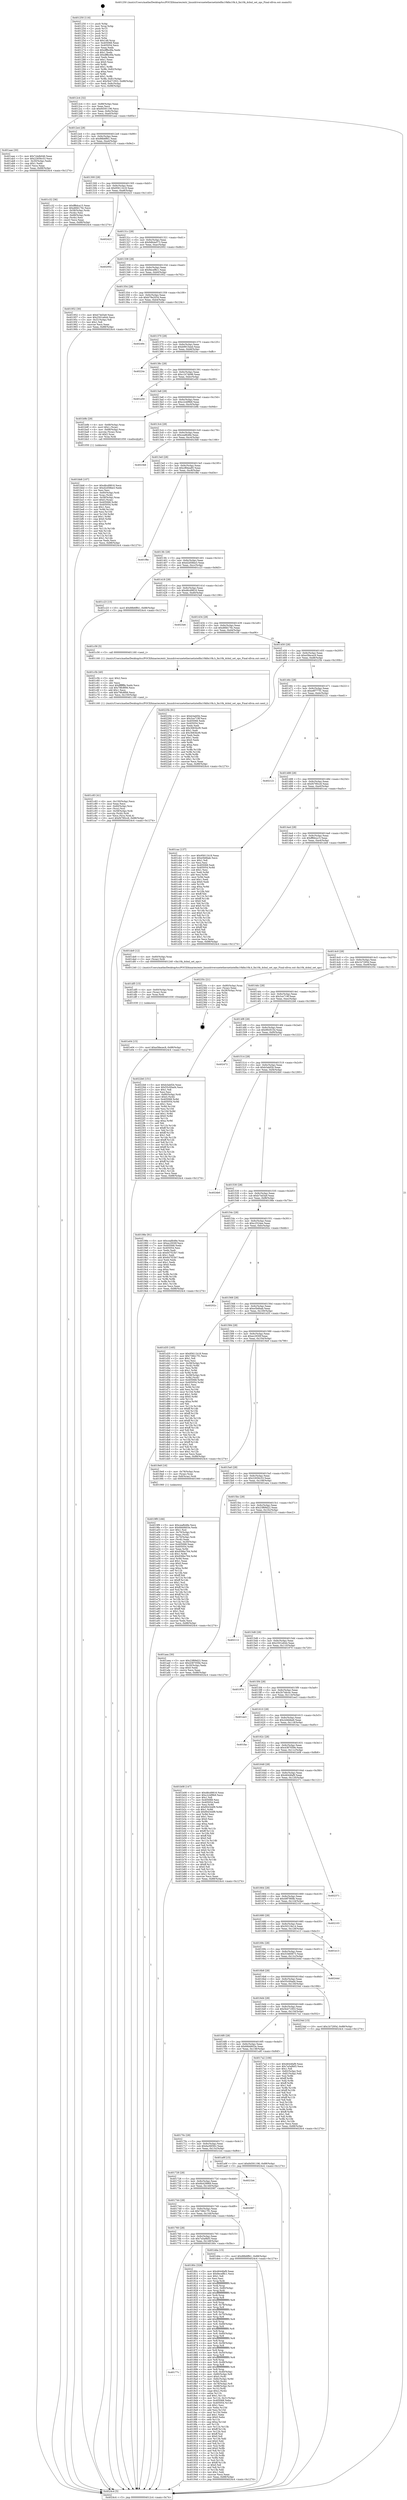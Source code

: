 digraph "0x401250" {
  label = "0x401250 (/mnt/c/Users/mathe/Desktop/tcc/POCII/binaries/extr_linuxdriversnetethernetintelfm10kfm10k.h_fm10k_dcbnl_set_ops_Final-ollvm.out::main(0))"
  labelloc = "t"
  node[shape=record]

  Entry [label="",width=0.3,height=0.3,shape=circle,fillcolor=black,style=filled]
  "0x4012c4" [label="{
     0x4012c4 [32]\l
     | [instrs]\l
     &nbsp;&nbsp;0x4012c4 \<+6\>: mov -0x88(%rbp),%eax\l
     &nbsp;&nbsp;0x4012ca \<+2\>: mov %eax,%ecx\l
     &nbsp;&nbsp;0x4012cc \<+6\>: sub $0x84591196,%ecx\l
     &nbsp;&nbsp;0x4012d2 \<+6\>: mov %eax,-0x9c(%rbp)\l
     &nbsp;&nbsp;0x4012d8 \<+6\>: mov %ecx,-0xa0(%rbp)\l
     &nbsp;&nbsp;0x4012de \<+6\>: je 0000000000401aae \<main+0x85e\>\l
  }"]
  "0x401aae" [label="{
     0x401aae [30]\l
     | [instrs]\l
     &nbsp;&nbsp;0x401aae \<+5\>: mov $0x7cbdb046,%eax\l
     &nbsp;&nbsp;0x401ab3 \<+5\>: mov $0x22656c53,%ecx\l
     &nbsp;&nbsp;0x401ab8 \<+3\>: mov -0x30(%rbp),%edx\l
     &nbsp;&nbsp;0x401abb \<+3\>: cmp $0x1,%edx\l
     &nbsp;&nbsp;0x401abe \<+3\>: cmovl %ecx,%eax\l
     &nbsp;&nbsp;0x401ac1 \<+6\>: mov %eax,-0x88(%rbp)\l
     &nbsp;&nbsp;0x401ac7 \<+5\>: jmp 00000000004024c4 \<main+0x1274\>\l
  }"]
  "0x4012e4" [label="{
     0x4012e4 [28]\l
     | [instrs]\l
     &nbsp;&nbsp;0x4012e4 \<+5\>: jmp 00000000004012e9 \<main+0x99\>\l
     &nbsp;&nbsp;0x4012e9 \<+6\>: mov -0x9c(%rbp),%eax\l
     &nbsp;&nbsp;0x4012ef \<+5\>: sub $0x88b6ff41,%eax\l
     &nbsp;&nbsp;0x4012f4 \<+6\>: mov %eax,-0xa4(%rbp)\l
     &nbsp;&nbsp;0x4012fa \<+6\>: je 0000000000401c32 \<main+0x9e2\>\l
  }"]
  Exit [label="",width=0.3,height=0.3,shape=circle,fillcolor=black,style=filled,peripheries=2]
  "0x401c32" [label="{
     0x401c32 [36]\l
     | [instrs]\l
     &nbsp;&nbsp;0x401c32 \<+5\>: mov $0xff8dca15,%eax\l
     &nbsp;&nbsp;0x401c37 \<+5\>: mov $0xd6fd176c,%ecx\l
     &nbsp;&nbsp;0x401c3c \<+4\>: mov -0x58(%rbp),%rdx\l
     &nbsp;&nbsp;0x401c40 \<+2\>: mov (%rdx),%esi\l
     &nbsp;&nbsp;0x401c42 \<+4\>: mov -0x68(%rbp),%rdx\l
     &nbsp;&nbsp;0x401c46 \<+2\>: cmp (%rdx),%esi\l
     &nbsp;&nbsp;0x401c48 \<+3\>: cmovl %ecx,%eax\l
     &nbsp;&nbsp;0x401c4b \<+6\>: mov %eax,-0x88(%rbp)\l
     &nbsp;&nbsp;0x401c51 \<+5\>: jmp 00000000004024c4 \<main+0x1274\>\l
  }"]
  "0x401300" [label="{
     0x401300 [28]\l
     | [instrs]\l
     &nbsp;&nbsp;0x401300 \<+5\>: jmp 0000000000401305 \<main+0xb5\>\l
     &nbsp;&nbsp;0x401305 \<+6\>: mov -0x9c(%rbp),%eax\l
     &nbsp;&nbsp;0x40130b \<+5\>: sub $0x95611b18,%eax\l
     &nbsp;&nbsp;0x401310 \<+6\>: mov %eax,-0xa8(%rbp)\l
     &nbsp;&nbsp;0x401316 \<+6\>: je 0000000000402423 \<main+0x11d3\>\l
  }"]
  "0x401e04" [label="{
     0x401e04 [15]\l
     | [instrs]\l
     &nbsp;&nbsp;0x401e04 \<+10\>: movl $0xe58ecec9,-0x88(%rbp)\l
     &nbsp;&nbsp;0x401e0e \<+5\>: jmp 00000000004024c4 \<main+0x1274\>\l
  }"]
  "0x402423" [label="{
     0x402423\l
  }", style=dashed]
  "0x40131c" [label="{
     0x40131c [28]\l
     | [instrs]\l
     &nbsp;&nbsp;0x40131c \<+5\>: jmp 0000000000401321 \<main+0xd1\>\l
     &nbsp;&nbsp;0x401321 \<+6\>: mov -0x9c(%rbp),%eax\l
     &nbsp;&nbsp;0x401327 \<+5\>: sub $0x9db4a573,%eax\l
     &nbsp;&nbsp;0x40132c \<+6\>: mov %eax,-0xac(%rbp)\l
     &nbsp;&nbsp;0x401332 \<+6\>: je 0000000000402002 \<main+0xdb2\>\l
  }"]
  "0x401df5" [label="{
     0x401df5 [15]\l
     | [instrs]\l
     &nbsp;&nbsp;0x401df5 \<+4\>: mov -0x60(%rbp),%rax\l
     &nbsp;&nbsp;0x401df9 \<+3\>: mov (%rax),%rax\l
     &nbsp;&nbsp;0x401dfc \<+3\>: mov %rax,%rdi\l
     &nbsp;&nbsp;0x401dff \<+5\>: call 0000000000401030 \<free@plt\>\l
     | [calls]\l
     &nbsp;&nbsp;0x401030 \{1\} (unknown)\l
  }"]
  "0x402002" [label="{
     0x402002\l
  }", style=dashed]
  "0x401338" [label="{
     0x401338 [28]\l
     | [instrs]\l
     &nbsp;&nbsp;0x401338 \<+5\>: jmp 000000000040133d \<main+0xed\>\l
     &nbsp;&nbsp;0x40133d \<+6\>: mov -0x9c(%rbp),%eax\l
     &nbsp;&nbsp;0x401343 \<+5\>: sub $0x9ecef8c1,%eax\l
     &nbsp;&nbsp;0x401348 \<+6\>: mov %eax,-0xb0(%rbp)\l
     &nbsp;&nbsp;0x40134e \<+6\>: je 0000000000401952 \<main+0x702\>\l
  }"]
  "0x401c83" [label="{
     0x401c83 [41]\l
     | [instrs]\l
     &nbsp;&nbsp;0x401c83 \<+6\>: mov -0x150(%rbp),%ecx\l
     &nbsp;&nbsp;0x401c89 \<+3\>: imul %eax,%ecx\l
     &nbsp;&nbsp;0x401c8c \<+4\>: mov -0x60(%rbp),%rsi\l
     &nbsp;&nbsp;0x401c90 \<+3\>: mov (%rsi),%rsi\l
     &nbsp;&nbsp;0x401c93 \<+4\>: mov -0x58(%rbp),%rdi\l
     &nbsp;&nbsp;0x401c97 \<+3\>: movslq (%rdi),%rdi\l
     &nbsp;&nbsp;0x401c9a \<+3\>: mov %ecx,(%rsi,%rdi,4)\l
     &nbsp;&nbsp;0x401c9d \<+10\>: movl $0xf4790cc6,-0x88(%rbp)\l
     &nbsp;&nbsp;0x401ca7 \<+5\>: jmp 00000000004024c4 \<main+0x1274\>\l
  }"]
  "0x401952" [label="{
     0x401952 [30]\l
     | [instrs]\l
     &nbsp;&nbsp;0x401952 \<+5\>: mov $0xb74d3a9,%eax\l
     &nbsp;&nbsp;0x401957 \<+5\>: mov $0x2501e644,%ecx\l
     &nbsp;&nbsp;0x40195c \<+3\>: mov -0x31(%rbp),%dl\l
     &nbsp;&nbsp;0x40195f \<+3\>: test $0x1,%dl\l
     &nbsp;&nbsp;0x401962 \<+3\>: cmovne %ecx,%eax\l
     &nbsp;&nbsp;0x401965 \<+6\>: mov %eax,-0x88(%rbp)\l
     &nbsp;&nbsp;0x40196b \<+5\>: jmp 00000000004024c4 \<main+0x1274\>\l
  }"]
  "0x401354" [label="{
     0x401354 [28]\l
     | [instrs]\l
     &nbsp;&nbsp;0x401354 \<+5\>: jmp 0000000000401359 \<main+0x109\>\l
     &nbsp;&nbsp;0x401359 \<+6\>: mov -0x9c(%rbp),%eax\l
     &nbsp;&nbsp;0x40135f \<+5\>: sub $0xb79e2034,%eax\l
     &nbsp;&nbsp;0x401364 \<+6\>: mov %eax,-0xb4(%rbp)\l
     &nbsp;&nbsp;0x40136a \<+6\>: je 000000000040249c \<main+0x124c\>\l
  }"]
  "0x401c5b" [label="{
     0x401c5b [40]\l
     | [instrs]\l
     &nbsp;&nbsp;0x401c5b \<+5\>: mov $0x2,%ecx\l
     &nbsp;&nbsp;0x401c60 \<+1\>: cltd\l
     &nbsp;&nbsp;0x401c61 \<+2\>: idiv %ecx\l
     &nbsp;&nbsp;0x401c63 \<+6\>: imul $0xfffffffe,%edx,%ecx\l
     &nbsp;&nbsp;0x401c69 \<+6\>: sub $0x79fc8f06,%ecx\l
     &nbsp;&nbsp;0x401c6f \<+3\>: add $0x1,%ecx\l
     &nbsp;&nbsp;0x401c72 \<+6\>: add $0x79fc8f06,%ecx\l
     &nbsp;&nbsp;0x401c78 \<+6\>: mov %ecx,-0x150(%rbp)\l
     &nbsp;&nbsp;0x401c7e \<+5\>: call 0000000000401160 \<next_i\>\l
     | [calls]\l
     &nbsp;&nbsp;0x401160 \{1\} (/mnt/c/Users/mathe/Desktop/tcc/POCII/binaries/extr_linuxdriversnetethernetintelfm10kfm10k.h_fm10k_dcbnl_set_ops_Final-ollvm.out::next_i)\l
  }"]
  "0x40249c" [label="{
     0x40249c\l
  }", style=dashed]
  "0x401370" [label="{
     0x401370 [28]\l
     | [instrs]\l
     &nbsp;&nbsp;0x401370 \<+5\>: jmp 0000000000401375 \<main+0x125\>\l
     &nbsp;&nbsp;0x401375 \<+6\>: mov -0x9c(%rbp),%eax\l
     &nbsp;&nbsp;0x40137b \<+5\>: sub $0xb9915eed,%eax\l
     &nbsp;&nbsp;0x401380 \<+6\>: mov %eax,-0xb8(%rbp)\l
     &nbsp;&nbsp;0x401386 \<+6\>: je 000000000040224c \<main+0xffc\>\l
  }"]
  "0x401bb8" [label="{
     0x401bb8 [107]\l
     | [instrs]\l
     &nbsp;&nbsp;0x401bb8 \<+5\>: mov $0xd6cd9816,%ecx\l
     &nbsp;&nbsp;0x401bbd \<+5\>: mov $0xd2d58be3,%edx\l
     &nbsp;&nbsp;0x401bc2 \<+2\>: xor %esi,%esi\l
     &nbsp;&nbsp;0x401bc4 \<+4\>: mov -0x60(%rbp),%rdi\l
     &nbsp;&nbsp;0x401bc8 \<+3\>: mov %rax,(%rdi)\l
     &nbsp;&nbsp;0x401bcb \<+4\>: mov -0x58(%rbp),%rax\l
     &nbsp;&nbsp;0x401bcf \<+6\>: movl $0x0,(%rax)\l
     &nbsp;&nbsp;0x401bd5 \<+8\>: mov 0x405068,%r8d\l
     &nbsp;&nbsp;0x401bdd \<+8\>: mov 0x405054,%r9d\l
     &nbsp;&nbsp;0x401be5 \<+3\>: sub $0x1,%esi\l
     &nbsp;&nbsp;0x401be8 \<+3\>: mov %r8d,%r10d\l
     &nbsp;&nbsp;0x401beb \<+3\>: add %esi,%r10d\l
     &nbsp;&nbsp;0x401bee \<+4\>: imul %r10d,%r8d\l
     &nbsp;&nbsp;0x401bf2 \<+4\>: and $0x1,%r8d\l
     &nbsp;&nbsp;0x401bf6 \<+4\>: cmp $0x0,%r8d\l
     &nbsp;&nbsp;0x401bfa \<+4\>: sete %r11b\l
     &nbsp;&nbsp;0x401bfe \<+4\>: cmp $0xa,%r9d\l
     &nbsp;&nbsp;0x401c02 \<+3\>: setl %bl\l
     &nbsp;&nbsp;0x401c05 \<+3\>: mov %r11b,%r14b\l
     &nbsp;&nbsp;0x401c08 \<+3\>: and %bl,%r14b\l
     &nbsp;&nbsp;0x401c0b \<+3\>: xor %bl,%r11b\l
     &nbsp;&nbsp;0x401c0e \<+3\>: or %r11b,%r14b\l
     &nbsp;&nbsp;0x401c11 \<+4\>: test $0x1,%r14b\l
     &nbsp;&nbsp;0x401c15 \<+3\>: cmovne %edx,%ecx\l
     &nbsp;&nbsp;0x401c18 \<+6\>: mov %ecx,-0x88(%rbp)\l
     &nbsp;&nbsp;0x401c1e \<+5\>: jmp 00000000004024c4 \<main+0x1274\>\l
  }"]
  "0x40224c" [label="{
     0x40224c\l
  }", style=dashed]
  "0x40138c" [label="{
     0x40138c [28]\l
     | [instrs]\l
     &nbsp;&nbsp;0x40138c \<+5\>: jmp 0000000000401391 \<main+0x141\>\l
     &nbsp;&nbsp;0x401391 \<+6\>: mov -0x9c(%rbp),%eax\l
     &nbsp;&nbsp;0x401397 \<+5\>: sub $0xc1b74b96,%eax\l
     &nbsp;&nbsp;0x40139c \<+6\>: mov %eax,-0xbc(%rbp)\l
     &nbsp;&nbsp;0x4013a2 \<+6\>: je 0000000000401e50 \<main+0xc00\>\l
  }"]
  "0x4019f9" [label="{
     0x4019f9 [166]\l
     | [instrs]\l
     &nbsp;&nbsp;0x4019f9 \<+5\>: mov $0xceafb48e,%ecx\l
     &nbsp;&nbsp;0x4019fe \<+5\>: mov $0x68dd603e,%edx\l
     &nbsp;&nbsp;0x401a03 \<+3\>: mov $0x1,%sil\l
     &nbsp;&nbsp;0x401a06 \<+4\>: mov -0x70(%rbp),%rdi\l
     &nbsp;&nbsp;0x401a0a \<+2\>: mov %eax,(%rdi)\l
     &nbsp;&nbsp;0x401a0c \<+4\>: mov -0x70(%rbp),%rdi\l
     &nbsp;&nbsp;0x401a10 \<+2\>: mov (%rdi),%eax\l
     &nbsp;&nbsp;0x401a12 \<+3\>: mov %eax,-0x30(%rbp)\l
     &nbsp;&nbsp;0x401a15 \<+7\>: mov 0x405068,%eax\l
     &nbsp;&nbsp;0x401a1c \<+8\>: mov 0x405054,%r8d\l
     &nbsp;&nbsp;0x401a24 \<+3\>: mov %eax,%r9d\l
     &nbsp;&nbsp;0x401a27 \<+7\>: add $0x936bc764,%r9d\l
     &nbsp;&nbsp;0x401a2e \<+4\>: sub $0x1,%r9d\l
     &nbsp;&nbsp;0x401a32 \<+7\>: sub $0x936bc764,%r9d\l
     &nbsp;&nbsp;0x401a39 \<+4\>: imul %r9d,%eax\l
     &nbsp;&nbsp;0x401a3d \<+3\>: and $0x1,%eax\l
     &nbsp;&nbsp;0x401a40 \<+3\>: cmp $0x0,%eax\l
     &nbsp;&nbsp;0x401a43 \<+4\>: sete %r10b\l
     &nbsp;&nbsp;0x401a47 \<+4\>: cmp $0xa,%r8d\l
     &nbsp;&nbsp;0x401a4b \<+4\>: setl %r11b\l
     &nbsp;&nbsp;0x401a4f \<+3\>: mov %r10b,%bl\l
     &nbsp;&nbsp;0x401a52 \<+3\>: xor $0xff,%bl\l
     &nbsp;&nbsp;0x401a55 \<+3\>: mov %r11b,%r14b\l
     &nbsp;&nbsp;0x401a58 \<+4\>: xor $0xff,%r14b\l
     &nbsp;&nbsp;0x401a5c \<+4\>: xor $0x1,%sil\l
     &nbsp;&nbsp;0x401a60 \<+3\>: mov %bl,%r15b\l
     &nbsp;&nbsp;0x401a63 \<+4\>: and $0xff,%r15b\l
     &nbsp;&nbsp;0x401a67 \<+3\>: and %sil,%r10b\l
     &nbsp;&nbsp;0x401a6a \<+3\>: mov %r14b,%r12b\l
     &nbsp;&nbsp;0x401a6d \<+4\>: and $0xff,%r12b\l
     &nbsp;&nbsp;0x401a71 \<+3\>: and %sil,%r11b\l
     &nbsp;&nbsp;0x401a74 \<+3\>: or %r10b,%r15b\l
     &nbsp;&nbsp;0x401a77 \<+3\>: or %r11b,%r12b\l
     &nbsp;&nbsp;0x401a7a \<+3\>: xor %r12b,%r15b\l
     &nbsp;&nbsp;0x401a7d \<+3\>: or %r14b,%bl\l
     &nbsp;&nbsp;0x401a80 \<+3\>: xor $0xff,%bl\l
     &nbsp;&nbsp;0x401a83 \<+4\>: or $0x1,%sil\l
     &nbsp;&nbsp;0x401a87 \<+3\>: and %sil,%bl\l
     &nbsp;&nbsp;0x401a8a \<+3\>: or %bl,%r15b\l
     &nbsp;&nbsp;0x401a8d \<+4\>: test $0x1,%r15b\l
     &nbsp;&nbsp;0x401a91 \<+3\>: cmovne %edx,%ecx\l
     &nbsp;&nbsp;0x401a94 \<+6\>: mov %ecx,-0x88(%rbp)\l
     &nbsp;&nbsp;0x401a9a \<+5\>: jmp 00000000004024c4 \<main+0x1274\>\l
  }"]
  "0x401e50" [label="{
     0x401e50\l
  }", style=dashed]
  "0x4013a8" [label="{
     0x4013a8 [28]\l
     | [instrs]\l
     &nbsp;&nbsp;0x4013a8 \<+5\>: jmp 00000000004013ad \<main+0x15d\>\l
     &nbsp;&nbsp;0x4013ad \<+6\>: mov -0x9c(%rbp),%eax\l
     &nbsp;&nbsp;0x4013b3 \<+5\>: sub $0xc2cbf9b9,%eax\l
     &nbsp;&nbsp;0x4013b8 \<+6\>: mov %eax,-0xc0(%rbp)\l
     &nbsp;&nbsp;0x4013be \<+6\>: je 0000000000401b9b \<main+0x94b\>\l
  }"]
  "0x40177c" [label="{
     0x40177c\l
  }", style=dashed]
  "0x401b9b" [label="{
     0x401b9b [29]\l
     | [instrs]\l
     &nbsp;&nbsp;0x401b9b \<+4\>: mov -0x68(%rbp),%rax\l
     &nbsp;&nbsp;0x401b9f \<+6\>: movl $0x1,(%rax)\l
     &nbsp;&nbsp;0x401ba5 \<+4\>: mov -0x68(%rbp),%rax\l
     &nbsp;&nbsp;0x401ba9 \<+3\>: movslq (%rax),%rax\l
     &nbsp;&nbsp;0x401bac \<+4\>: shl $0x2,%rax\l
     &nbsp;&nbsp;0x401bb0 \<+3\>: mov %rax,%rdi\l
     &nbsp;&nbsp;0x401bb3 \<+5\>: call 0000000000401050 \<malloc@plt\>\l
     | [calls]\l
     &nbsp;&nbsp;0x401050 \{1\} (unknown)\l
  }"]
  "0x4013c4" [label="{
     0x4013c4 [28]\l
     | [instrs]\l
     &nbsp;&nbsp;0x4013c4 \<+5\>: jmp 00000000004013c9 \<main+0x179\>\l
     &nbsp;&nbsp;0x4013c9 \<+6\>: mov -0x9c(%rbp),%eax\l
     &nbsp;&nbsp;0x4013cf \<+5\>: sub $0xceafb48e,%eax\l
     &nbsp;&nbsp;0x4013d4 \<+6\>: mov %eax,-0xc4(%rbp)\l
     &nbsp;&nbsp;0x4013da \<+6\>: je 00000000004023b6 \<main+0x1166\>\l
  }"]
  "0x40180c" [label="{
     0x40180c [326]\l
     | [instrs]\l
     &nbsp;&nbsp;0x40180c \<+5\>: mov $0x4644faf9,%eax\l
     &nbsp;&nbsp;0x401811 \<+5\>: mov $0x9ecef8c1,%ecx\l
     &nbsp;&nbsp;0x401816 \<+2\>: mov $0x1,%dl\l
     &nbsp;&nbsp;0x401818 \<+2\>: xor %esi,%esi\l
     &nbsp;&nbsp;0x40181a \<+3\>: mov %rsp,%rdi\l
     &nbsp;&nbsp;0x40181d \<+4\>: add $0xfffffffffffffff0,%rdi\l
     &nbsp;&nbsp;0x401821 \<+3\>: mov %rdi,%rsp\l
     &nbsp;&nbsp;0x401824 \<+4\>: mov %rdi,-0x80(%rbp)\l
     &nbsp;&nbsp;0x401828 \<+3\>: mov %rsp,%rdi\l
     &nbsp;&nbsp;0x40182b \<+4\>: add $0xfffffffffffffff0,%rdi\l
     &nbsp;&nbsp;0x40182f \<+3\>: mov %rdi,%rsp\l
     &nbsp;&nbsp;0x401832 \<+3\>: mov %rsp,%r8\l
     &nbsp;&nbsp;0x401835 \<+4\>: add $0xfffffffffffffff0,%r8\l
     &nbsp;&nbsp;0x401839 \<+3\>: mov %r8,%rsp\l
     &nbsp;&nbsp;0x40183c \<+4\>: mov %r8,-0x78(%rbp)\l
     &nbsp;&nbsp;0x401840 \<+3\>: mov %rsp,%r8\l
     &nbsp;&nbsp;0x401843 \<+4\>: add $0xfffffffffffffff0,%r8\l
     &nbsp;&nbsp;0x401847 \<+3\>: mov %r8,%rsp\l
     &nbsp;&nbsp;0x40184a \<+4\>: mov %r8,-0x70(%rbp)\l
     &nbsp;&nbsp;0x40184e \<+3\>: mov %rsp,%r8\l
     &nbsp;&nbsp;0x401851 \<+4\>: add $0xfffffffffffffff0,%r8\l
     &nbsp;&nbsp;0x401855 \<+3\>: mov %r8,%rsp\l
     &nbsp;&nbsp;0x401858 \<+4\>: mov %r8,-0x68(%rbp)\l
     &nbsp;&nbsp;0x40185c \<+3\>: mov %rsp,%r8\l
     &nbsp;&nbsp;0x40185f \<+4\>: add $0xfffffffffffffff0,%r8\l
     &nbsp;&nbsp;0x401863 \<+3\>: mov %r8,%rsp\l
     &nbsp;&nbsp;0x401866 \<+4\>: mov %r8,-0x60(%rbp)\l
     &nbsp;&nbsp;0x40186a \<+3\>: mov %rsp,%r8\l
     &nbsp;&nbsp;0x40186d \<+4\>: add $0xfffffffffffffff0,%r8\l
     &nbsp;&nbsp;0x401871 \<+3\>: mov %r8,%rsp\l
     &nbsp;&nbsp;0x401874 \<+4\>: mov %r8,-0x58(%rbp)\l
     &nbsp;&nbsp;0x401878 \<+3\>: mov %rsp,%r8\l
     &nbsp;&nbsp;0x40187b \<+4\>: add $0xfffffffffffffff0,%r8\l
     &nbsp;&nbsp;0x40187f \<+3\>: mov %r8,%rsp\l
     &nbsp;&nbsp;0x401882 \<+4\>: mov %r8,-0x50(%rbp)\l
     &nbsp;&nbsp;0x401886 \<+3\>: mov %rsp,%r8\l
     &nbsp;&nbsp;0x401889 \<+4\>: add $0xfffffffffffffff0,%r8\l
     &nbsp;&nbsp;0x40188d \<+3\>: mov %r8,%rsp\l
     &nbsp;&nbsp;0x401890 \<+4\>: mov %r8,-0x48(%rbp)\l
     &nbsp;&nbsp;0x401894 \<+3\>: mov %rsp,%r8\l
     &nbsp;&nbsp;0x401897 \<+4\>: add $0xfffffffffffffff0,%r8\l
     &nbsp;&nbsp;0x40189b \<+3\>: mov %r8,%rsp\l
     &nbsp;&nbsp;0x40189e \<+4\>: mov %r8,-0x40(%rbp)\l
     &nbsp;&nbsp;0x4018a2 \<+4\>: mov -0x80(%rbp),%r8\l
     &nbsp;&nbsp;0x4018a6 \<+7\>: movl $0x0,(%r8)\l
     &nbsp;&nbsp;0x4018ad \<+7\>: mov -0x8c(%rbp),%r9d\l
     &nbsp;&nbsp;0x4018b4 \<+3\>: mov %r9d,(%rdi)\l
     &nbsp;&nbsp;0x4018b7 \<+4\>: mov -0x78(%rbp),%r8\l
     &nbsp;&nbsp;0x4018bb \<+7\>: mov -0x98(%rbp),%r10\l
     &nbsp;&nbsp;0x4018c2 \<+3\>: mov %r10,(%r8)\l
     &nbsp;&nbsp;0x4018c5 \<+3\>: cmpl $0x2,(%rdi)\l
     &nbsp;&nbsp;0x4018c8 \<+4\>: setne %r11b\l
     &nbsp;&nbsp;0x4018cc \<+4\>: and $0x1,%r11b\l
     &nbsp;&nbsp;0x4018d0 \<+4\>: mov %r11b,-0x31(%rbp)\l
     &nbsp;&nbsp;0x4018d4 \<+7\>: mov 0x405068,%ebx\l
     &nbsp;&nbsp;0x4018db \<+8\>: mov 0x405054,%r14d\l
     &nbsp;&nbsp;0x4018e3 \<+3\>: sub $0x1,%esi\l
     &nbsp;&nbsp;0x4018e6 \<+3\>: mov %ebx,%r15d\l
     &nbsp;&nbsp;0x4018e9 \<+3\>: add %esi,%r15d\l
     &nbsp;&nbsp;0x4018ec \<+4\>: imul %r15d,%ebx\l
     &nbsp;&nbsp;0x4018f0 \<+3\>: and $0x1,%ebx\l
     &nbsp;&nbsp;0x4018f3 \<+3\>: cmp $0x0,%ebx\l
     &nbsp;&nbsp;0x4018f6 \<+4\>: sete %r11b\l
     &nbsp;&nbsp;0x4018fa \<+4\>: cmp $0xa,%r14d\l
     &nbsp;&nbsp;0x4018fe \<+4\>: setl %r12b\l
     &nbsp;&nbsp;0x401902 \<+3\>: mov %r11b,%r13b\l
     &nbsp;&nbsp;0x401905 \<+4\>: xor $0xff,%r13b\l
     &nbsp;&nbsp;0x401909 \<+3\>: mov %r12b,%sil\l
     &nbsp;&nbsp;0x40190c \<+4\>: xor $0xff,%sil\l
     &nbsp;&nbsp;0x401910 \<+3\>: xor $0x0,%dl\l
     &nbsp;&nbsp;0x401913 \<+3\>: mov %r13b,%dil\l
     &nbsp;&nbsp;0x401916 \<+4\>: and $0x0,%dil\l
     &nbsp;&nbsp;0x40191a \<+3\>: and %dl,%r11b\l
     &nbsp;&nbsp;0x40191d \<+3\>: mov %sil,%r8b\l
     &nbsp;&nbsp;0x401920 \<+4\>: and $0x0,%r8b\l
     &nbsp;&nbsp;0x401924 \<+3\>: and %dl,%r12b\l
     &nbsp;&nbsp;0x401927 \<+3\>: or %r11b,%dil\l
     &nbsp;&nbsp;0x40192a \<+3\>: or %r12b,%r8b\l
     &nbsp;&nbsp;0x40192d \<+3\>: xor %r8b,%dil\l
     &nbsp;&nbsp;0x401930 \<+3\>: or %sil,%r13b\l
     &nbsp;&nbsp;0x401933 \<+4\>: xor $0xff,%r13b\l
     &nbsp;&nbsp;0x401937 \<+3\>: or $0x0,%dl\l
     &nbsp;&nbsp;0x40193a \<+3\>: and %dl,%r13b\l
     &nbsp;&nbsp;0x40193d \<+3\>: or %r13b,%dil\l
     &nbsp;&nbsp;0x401940 \<+4\>: test $0x1,%dil\l
     &nbsp;&nbsp;0x401944 \<+3\>: cmovne %ecx,%eax\l
     &nbsp;&nbsp;0x401947 \<+6\>: mov %eax,-0x88(%rbp)\l
     &nbsp;&nbsp;0x40194d \<+5\>: jmp 00000000004024c4 \<main+0x1274\>\l
  }"]
  "0x4023b6" [label="{
     0x4023b6\l
  }", style=dashed]
  "0x4013e0" [label="{
     0x4013e0 [28]\l
     | [instrs]\l
     &nbsp;&nbsp;0x4013e0 \<+5\>: jmp 00000000004013e5 \<main+0x195\>\l
     &nbsp;&nbsp;0x4013e5 \<+6\>: mov -0x9c(%rbp),%eax\l
     &nbsp;&nbsp;0x4013eb \<+5\>: sub $0xcf84ea85,%eax\l
     &nbsp;&nbsp;0x4013f0 \<+6\>: mov %eax,-0xc8(%rbp)\l
     &nbsp;&nbsp;0x4013f6 \<+6\>: je 0000000000401f8e \<main+0xd3e\>\l
  }"]
  "0x401760" [label="{
     0x401760 [28]\l
     | [instrs]\l
     &nbsp;&nbsp;0x401760 \<+5\>: jmp 0000000000401765 \<main+0x515\>\l
     &nbsp;&nbsp;0x401765 \<+6\>: mov -0x9c(%rbp),%eax\l
     &nbsp;&nbsp;0x40176b \<+5\>: sub $0x7a5a9bf3,%eax\l
     &nbsp;&nbsp;0x401770 \<+6\>: mov %eax,-0x148(%rbp)\l
     &nbsp;&nbsp;0x401776 \<+6\>: je 000000000040180c \<main+0x5bc\>\l
  }"]
  "0x401f8e" [label="{
     0x401f8e\l
  }", style=dashed]
  "0x4013fc" [label="{
     0x4013fc [28]\l
     | [instrs]\l
     &nbsp;&nbsp;0x4013fc \<+5\>: jmp 0000000000401401 \<main+0x1b1\>\l
     &nbsp;&nbsp;0x401401 \<+6\>: mov -0x9c(%rbp),%eax\l
     &nbsp;&nbsp;0x401407 \<+5\>: sub $0xd2d58be3,%eax\l
     &nbsp;&nbsp;0x40140c \<+6\>: mov %eax,-0xcc(%rbp)\l
     &nbsp;&nbsp;0x401412 \<+6\>: je 0000000000401c23 \<main+0x9d3\>\l
  }"]
  "0x401dda" [label="{
     0x401dda [15]\l
     | [instrs]\l
     &nbsp;&nbsp;0x401dda \<+10\>: movl $0x88b6ff41,-0x88(%rbp)\l
     &nbsp;&nbsp;0x401de4 \<+5\>: jmp 00000000004024c4 \<main+0x1274\>\l
  }"]
  "0x401c23" [label="{
     0x401c23 [15]\l
     | [instrs]\l
     &nbsp;&nbsp;0x401c23 \<+10\>: movl $0x88b6ff41,-0x88(%rbp)\l
     &nbsp;&nbsp;0x401c2d \<+5\>: jmp 00000000004024c4 \<main+0x1274\>\l
  }"]
  "0x401418" [label="{
     0x401418 [28]\l
     | [instrs]\l
     &nbsp;&nbsp;0x401418 \<+5\>: jmp 000000000040141d \<main+0x1cd\>\l
     &nbsp;&nbsp;0x40141d \<+6\>: mov -0x9c(%rbp),%eax\l
     &nbsp;&nbsp;0x401423 \<+5\>: sub $0xd6cd9816,%eax\l
     &nbsp;&nbsp;0x401428 \<+6\>: mov %eax,-0xd0(%rbp)\l
     &nbsp;&nbsp;0x40142e \<+6\>: je 00000000004023e6 \<main+0x1196\>\l
  }"]
  "0x401744" [label="{
     0x401744 [28]\l
     | [instrs]\l
     &nbsp;&nbsp;0x401744 \<+5\>: jmp 0000000000401749 \<main+0x4f9\>\l
     &nbsp;&nbsp;0x401749 \<+6\>: mov -0x9c(%rbp),%eax\l
     &nbsp;&nbsp;0x40174f \<+5\>: sub $0x736b17f1,%eax\l
     &nbsp;&nbsp;0x401754 \<+6\>: mov %eax,-0x144(%rbp)\l
     &nbsp;&nbsp;0x40175a \<+6\>: je 0000000000401dda \<main+0xb8a\>\l
  }"]
  "0x4023e6" [label="{
     0x4023e6\l
  }", style=dashed]
  "0x401434" [label="{
     0x401434 [28]\l
     | [instrs]\l
     &nbsp;&nbsp;0x401434 \<+5\>: jmp 0000000000401439 \<main+0x1e9\>\l
     &nbsp;&nbsp;0x401439 \<+6\>: mov -0x9c(%rbp),%eax\l
     &nbsp;&nbsp;0x40143f \<+5\>: sub $0xd6fd176c,%eax\l
     &nbsp;&nbsp;0x401444 \<+6\>: mov %eax,-0xd4(%rbp)\l
     &nbsp;&nbsp;0x40144a \<+6\>: je 0000000000401c56 \<main+0xa06\>\l
  }"]
  "0x402087" [label="{
     0x402087\l
  }", style=dashed]
  "0x401c56" [label="{
     0x401c56 [5]\l
     | [instrs]\l
     &nbsp;&nbsp;0x401c56 \<+5\>: call 0000000000401160 \<next_i\>\l
     | [calls]\l
     &nbsp;&nbsp;0x401160 \{1\} (/mnt/c/Users/mathe/Desktop/tcc/POCII/binaries/extr_linuxdriversnetethernetintelfm10kfm10k.h_fm10k_dcbnl_set_ops_Final-ollvm.out::next_i)\l
  }"]
  "0x401450" [label="{
     0x401450 [28]\l
     | [instrs]\l
     &nbsp;&nbsp;0x401450 \<+5\>: jmp 0000000000401455 \<main+0x205\>\l
     &nbsp;&nbsp;0x401455 \<+6\>: mov -0x9c(%rbp),%eax\l
     &nbsp;&nbsp;0x40145b \<+5\>: sub $0xe58ecec9,%eax\l
     &nbsp;&nbsp;0x401460 \<+6\>: mov %eax,-0xd8(%rbp)\l
     &nbsp;&nbsp;0x401466 \<+6\>: je 000000000040225b \<main+0x100b\>\l
  }"]
  "0x401728" [label="{
     0x401728 [28]\l
     | [instrs]\l
     &nbsp;&nbsp;0x401728 \<+5\>: jmp 000000000040172d \<main+0x4dd\>\l
     &nbsp;&nbsp;0x40172d \<+6\>: mov -0x9c(%rbp),%eax\l
     &nbsp;&nbsp;0x401733 \<+5\>: sub $0x6b429969,%eax\l
     &nbsp;&nbsp;0x401738 \<+6\>: mov %eax,-0x140(%rbp)\l
     &nbsp;&nbsp;0x40173e \<+6\>: je 0000000000402087 \<main+0xe37\>\l
  }"]
  "0x40225b" [label="{
     0x40225b [91]\l
     | [instrs]\l
     &nbsp;&nbsp;0x40225b \<+5\>: mov $0xb3abf2b,%eax\l
     &nbsp;&nbsp;0x402260 \<+5\>: mov $0x3ce719f,%ecx\l
     &nbsp;&nbsp;0x402265 \<+7\>: mov 0x405068,%edx\l
     &nbsp;&nbsp;0x40226c \<+7\>: mov 0x405054,%esi\l
     &nbsp;&nbsp;0x402273 \<+2\>: mov %edx,%edi\l
     &nbsp;&nbsp;0x402275 \<+6\>: add $0x3683bcf0,%edi\l
     &nbsp;&nbsp;0x40227b \<+3\>: sub $0x1,%edi\l
     &nbsp;&nbsp;0x40227e \<+6\>: sub $0x3683bcf0,%edi\l
     &nbsp;&nbsp;0x402284 \<+3\>: imul %edi,%edx\l
     &nbsp;&nbsp;0x402287 \<+3\>: and $0x1,%edx\l
     &nbsp;&nbsp;0x40228a \<+3\>: cmp $0x0,%edx\l
     &nbsp;&nbsp;0x40228d \<+4\>: sete %r8b\l
     &nbsp;&nbsp;0x402291 \<+3\>: cmp $0xa,%esi\l
     &nbsp;&nbsp;0x402294 \<+4\>: setl %r9b\l
     &nbsp;&nbsp;0x402298 \<+3\>: mov %r8b,%r10b\l
     &nbsp;&nbsp;0x40229b \<+3\>: and %r9b,%r10b\l
     &nbsp;&nbsp;0x40229e \<+3\>: xor %r9b,%r8b\l
     &nbsp;&nbsp;0x4022a1 \<+3\>: or %r8b,%r10b\l
     &nbsp;&nbsp;0x4022a4 \<+4\>: test $0x1,%r10b\l
     &nbsp;&nbsp;0x4022a8 \<+3\>: cmovne %ecx,%eax\l
     &nbsp;&nbsp;0x4022ab \<+6\>: mov %eax,-0x88(%rbp)\l
     &nbsp;&nbsp;0x4022b1 \<+5\>: jmp 00000000004024c4 \<main+0x1274\>\l
  }"]
  "0x40146c" [label="{
     0x40146c [28]\l
     | [instrs]\l
     &nbsp;&nbsp;0x40146c \<+5\>: jmp 0000000000401471 \<main+0x221\>\l
     &nbsp;&nbsp;0x401471 \<+6\>: mov -0x9c(%rbp),%eax\l
     &nbsp;&nbsp;0x401477 \<+5\>: sub $0xe8f777f1,%eax\l
     &nbsp;&nbsp;0x40147c \<+6\>: mov %eax,-0xdc(%rbp)\l
     &nbsp;&nbsp;0x401482 \<+6\>: je 0000000000402121 \<main+0xed1\>\l
  }"]
  "0x4021b4" [label="{
     0x4021b4\l
  }", style=dashed]
  "0x402121" [label="{
     0x402121\l
  }", style=dashed]
  "0x401488" [label="{
     0x401488 [28]\l
     | [instrs]\l
     &nbsp;&nbsp;0x401488 \<+5\>: jmp 000000000040148d \<main+0x23d\>\l
     &nbsp;&nbsp;0x40148d \<+6\>: mov -0x9c(%rbp),%eax\l
     &nbsp;&nbsp;0x401493 \<+5\>: sub $0xf4790cc6,%eax\l
     &nbsp;&nbsp;0x401498 \<+6\>: mov %eax,-0xe0(%rbp)\l
     &nbsp;&nbsp;0x40149e \<+6\>: je 0000000000401cac \<main+0xa5c\>\l
  }"]
  "0x40170c" [label="{
     0x40170c [28]\l
     | [instrs]\l
     &nbsp;&nbsp;0x40170c \<+5\>: jmp 0000000000401711 \<main+0x4c1\>\l
     &nbsp;&nbsp;0x401711 \<+6\>: mov -0x9c(%rbp),%eax\l
     &nbsp;&nbsp;0x401717 \<+5\>: sub $0x6a36f362,%eax\l
     &nbsp;&nbsp;0x40171c \<+6\>: mov %eax,-0x13c(%rbp)\l
     &nbsp;&nbsp;0x401722 \<+6\>: je 00000000004021b4 \<main+0xf64\>\l
  }"]
  "0x401cac" [label="{
     0x401cac [137]\l
     | [instrs]\l
     &nbsp;&nbsp;0x401cac \<+5\>: mov $0x95611b18,%eax\l
     &nbsp;&nbsp;0x401cb1 \<+5\>: mov $0xe5b6bab,%ecx\l
     &nbsp;&nbsp;0x401cb6 \<+2\>: mov $0x1,%dl\l
     &nbsp;&nbsp;0x401cb8 \<+2\>: xor %esi,%esi\l
     &nbsp;&nbsp;0x401cba \<+7\>: mov 0x405068,%edi\l
     &nbsp;&nbsp;0x401cc1 \<+8\>: mov 0x405054,%r8d\l
     &nbsp;&nbsp;0x401cc9 \<+3\>: sub $0x1,%esi\l
     &nbsp;&nbsp;0x401ccc \<+3\>: mov %edi,%r9d\l
     &nbsp;&nbsp;0x401ccf \<+3\>: add %esi,%r9d\l
     &nbsp;&nbsp;0x401cd2 \<+4\>: imul %r9d,%edi\l
     &nbsp;&nbsp;0x401cd6 \<+3\>: and $0x1,%edi\l
     &nbsp;&nbsp;0x401cd9 \<+3\>: cmp $0x0,%edi\l
     &nbsp;&nbsp;0x401cdc \<+4\>: sete %r10b\l
     &nbsp;&nbsp;0x401ce0 \<+4\>: cmp $0xa,%r8d\l
     &nbsp;&nbsp;0x401ce4 \<+4\>: setl %r11b\l
     &nbsp;&nbsp;0x401ce8 \<+3\>: mov %r10b,%bl\l
     &nbsp;&nbsp;0x401ceb \<+3\>: xor $0xff,%bl\l
     &nbsp;&nbsp;0x401cee \<+3\>: mov %r11b,%r14b\l
     &nbsp;&nbsp;0x401cf1 \<+4\>: xor $0xff,%r14b\l
     &nbsp;&nbsp;0x401cf5 \<+3\>: xor $0x0,%dl\l
     &nbsp;&nbsp;0x401cf8 \<+3\>: mov %bl,%r15b\l
     &nbsp;&nbsp;0x401cfb \<+4\>: and $0x0,%r15b\l
     &nbsp;&nbsp;0x401cff \<+3\>: and %dl,%r10b\l
     &nbsp;&nbsp;0x401d02 \<+3\>: mov %r14b,%r12b\l
     &nbsp;&nbsp;0x401d05 \<+4\>: and $0x0,%r12b\l
     &nbsp;&nbsp;0x401d09 \<+3\>: and %dl,%r11b\l
     &nbsp;&nbsp;0x401d0c \<+3\>: or %r10b,%r15b\l
     &nbsp;&nbsp;0x401d0f \<+3\>: or %r11b,%r12b\l
     &nbsp;&nbsp;0x401d12 \<+3\>: xor %r12b,%r15b\l
     &nbsp;&nbsp;0x401d15 \<+3\>: or %r14b,%bl\l
     &nbsp;&nbsp;0x401d18 \<+3\>: xor $0xff,%bl\l
     &nbsp;&nbsp;0x401d1b \<+3\>: or $0x0,%dl\l
     &nbsp;&nbsp;0x401d1e \<+2\>: and %dl,%bl\l
     &nbsp;&nbsp;0x401d20 \<+3\>: or %bl,%r15b\l
     &nbsp;&nbsp;0x401d23 \<+4\>: test $0x1,%r15b\l
     &nbsp;&nbsp;0x401d27 \<+3\>: cmovne %ecx,%eax\l
     &nbsp;&nbsp;0x401d2a \<+6\>: mov %eax,-0x88(%rbp)\l
     &nbsp;&nbsp;0x401d30 \<+5\>: jmp 00000000004024c4 \<main+0x1274\>\l
  }"]
  "0x4014a4" [label="{
     0x4014a4 [28]\l
     | [instrs]\l
     &nbsp;&nbsp;0x4014a4 \<+5\>: jmp 00000000004014a9 \<main+0x259\>\l
     &nbsp;&nbsp;0x4014a9 \<+6\>: mov -0x9c(%rbp),%eax\l
     &nbsp;&nbsp;0x4014af \<+5\>: sub $0xff8dca15,%eax\l
     &nbsp;&nbsp;0x4014b4 \<+6\>: mov %eax,-0xe4(%rbp)\l
     &nbsp;&nbsp;0x4014ba \<+6\>: je 0000000000401de9 \<main+0xb99\>\l
  }"]
  "0x401a9f" [label="{
     0x401a9f [15]\l
     | [instrs]\l
     &nbsp;&nbsp;0x401a9f \<+10\>: movl $0x84591196,-0x88(%rbp)\l
     &nbsp;&nbsp;0x401aa9 \<+5\>: jmp 00000000004024c4 \<main+0x1274\>\l
  }"]
  "0x401de9" [label="{
     0x401de9 [12]\l
     | [instrs]\l
     &nbsp;&nbsp;0x401de9 \<+4\>: mov -0x60(%rbp),%rax\l
     &nbsp;&nbsp;0x401ded \<+3\>: mov (%rax),%rdi\l
     &nbsp;&nbsp;0x401df0 \<+5\>: call 0000000000401240 \<fm10k_dcbnl_set_ops\>\l
     | [calls]\l
     &nbsp;&nbsp;0x401240 \{1\} (/mnt/c/Users/mathe/Desktop/tcc/POCII/binaries/extr_linuxdriversnetethernetintelfm10kfm10k.h_fm10k_dcbnl_set_ops_Final-ollvm.out::fm10k_dcbnl_set_ops)\l
  }"]
  "0x4014c0" [label="{
     0x4014c0 [28]\l
     | [instrs]\l
     &nbsp;&nbsp;0x4014c0 \<+5\>: jmp 00000000004014c5 \<main+0x275\>\l
     &nbsp;&nbsp;0x4014c5 \<+6\>: mov -0x9c(%rbp),%eax\l
     &nbsp;&nbsp;0x4014cb \<+5\>: sub $0x1b7295d,%eax\l
     &nbsp;&nbsp;0x4014d0 \<+6\>: mov %eax,-0xe8(%rbp)\l
     &nbsp;&nbsp;0x4014d6 \<+6\>: je 000000000040235c \<main+0x110c\>\l
  }"]
  "0x401250" [label="{
     0x401250 [116]\l
     | [instrs]\l
     &nbsp;&nbsp;0x401250 \<+1\>: push %rbp\l
     &nbsp;&nbsp;0x401251 \<+3\>: mov %rsp,%rbp\l
     &nbsp;&nbsp;0x401254 \<+2\>: push %r15\l
     &nbsp;&nbsp;0x401256 \<+2\>: push %r14\l
     &nbsp;&nbsp;0x401258 \<+2\>: push %r13\l
     &nbsp;&nbsp;0x40125a \<+2\>: push %r12\l
     &nbsp;&nbsp;0x40125c \<+1\>: push %rbx\l
     &nbsp;&nbsp;0x40125d \<+7\>: sub $0x148,%rsp\l
     &nbsp;&nbsp;0x401264 \<+7\>: mov 0x405068,%eax\l
     &nbsp;&nbsp;0x40126b \<+7\>: mov 0x405054,%ecx\l
     &nbsp;&nbsp;0x401272 \<+2\>: mov %eax,%edx\l
     &nbsp;&nbsp;0x401274 \<+6\>: sub $0xdffbc6fa,%edx\l
     &nbsp;&nbsp;0x40127a \<+3\>: sub $0x1,%edx\l
     &nbsp;&nbsp;0x40127d \<+6\>: add $0xdffbc6fa,%edx\l
     &nbsp;&nbsp;0x401283 \<+3\>: imul %edx,%eax\l
     &nbsp;&nbsp;0x401286 \<+3\>: and $0x1,%eax\l
     &nbsp;&nbsp;0x401289 \<+3\>: cmp $0x0,%eax\l
     &nbsp;&nbsp;0x40128c \<+4\>: sete %r8b\l
     &nbsp;&nbsp;0x401290 \<+4\>: and $0x1,%r8b\l
     &nbsp;&nbsp;0x401294 \<+7\>: mov %r8b,-0x82(%rbp)\l
     &nbsp;&nbsp;0x40129b \<+3\>: cmp $0xa,%ecx\l
     &nbsp;&nbsp;0x40129e \<+4\>: setl %r8b\l
     &nbsp;&nbsp;0x4012a2 \<+4\>: and $0x1,%r8b\l
     &nbsp;&nbsp;0x4012a6 \<+7\>: mov %r8b,-0x81(%rbp)\l
     &nbsp;&nbsp;0x4012ad \<+10\>: movl $0x5b471953,-0x88(%rbp)\l
     &nbsp;&nbsp;0x4012b7 \<+6\>: mov %edi,-0x8c(%rbp)\l
     &nbsp;&nbsp;0x4012bd \<+7\>: mov %rsi,-0x98(%rbp)\l
  }"]
  "0x40235c" [label="{
     0x40235c [21]\l
     | [instrs]\l
     &nbsp;&nbsp;0x40235c \<+4\>: mov -0x80(%rbp),%rax\l
     &nbsp;&nbsp;0x402360 \<+2\>: mov (%rax),%eax\l
     &nbsp;&nbsp;0x402362 \<+4\>: lea -0x28(%rbp),%rsp\l
     &nbsp;&nbsp;0x402366 \<+1\>: pop %rbx\l
     &nbsp;&nbsp;0x402367 \<+2\>: pop %r12\l
     &nbsp;&nbsp;0x402369 \<+2\>: pop %r13\l
     &nbsp;&nbsp;0x40236b \<+2\>: pop %r14\l
     &nbsp;&nbsp;0x40236d \<+2\>: pop %r15\l
     &nbsp;&nbsp;0x40236f \<+1\>: pop %rbp\l
     &nbsp;&nbsp;0x402370 \<+1\>: ret\l
  }"]
  "0x4014dc" [label="{
     0x4014dc [28]\l
     | [instrs]\l
     &nbsp;&nbsp;0x4014dc \<+5\>: jmp 00000000004014e1 \<main+0x291\>\l
     &nbsp;&nbsp;0x4014e1 \<+6\>: mov -0x9c(%rbp),%eax\l
     &nbsp;&nbsp;0x4014e7 \<+5\>: sub $0x3ce719f,%eax\l
     &nbsp;&nbsp;0x4014ec \<+6\>: mov %eax,-0xec(%rbp)\l
     &nbsp;&nbsp;0x4014f2 \<+6\>: je 00000000004022b6 \<main+0x1066\>\l
  }"]
  "0x4024c4" [label="{
     0x4024c4 [5]\l
     | [instrs]\l
     &nbsp;&nbsp;0x4024c4 \<+5\>: jmp 00000000004012c4 \<main+0x74\>\l
  }"]
  "0x4022b6" [label="{
     0x4022b6 [151]\l
     | [instrs]\l
     &nbsp;&nbsp;0x4022b6 \<+5\>: mov $0xb3abf2b,%eax\l
     &nbsp;&nbsp;0x4022bb \<+5\>: mov $0x55c00ad4,%ecx\l
     &nbsp;&nbsp;0x4022c0 \<+2\>: mov $0x1,%dl\l
     &nbsp;&nbsp;0x4022c2 \<+2\>: xor %esi,%esi\l
     &nbsp;&nbsp;0x4022c4 \<+4\>: mov -0x80(%rbp),%rdi\l
     &nbsp;&nbsp;0x4022c8 \<+6\>: movl $0x0,(%rdi)\l
     &nbsp;&nbsp;0x4022ce \<+8\>: mov 0x405068,%r8d\l
     &nbsp;&nbsp;0x4022d6 \<+8\>: mov 0x405054,%r9d\l
     &nbsp;&nbsp;0x4022de \<+3\>: sub $0x1,%esi\l
     &nbsp;&nbsp;0x4022e1 \<+3\>: mov %r8d,%r10d\l
     &nbsp;&nbsp;0x4022e4 \<+3\>: add %esi,%r10d\l
     &nbsp;&nbsp;0x4022e7 \<+4\>: imul %r10d,%r8d\l
     &nbsp;&nbsp;0x4022eb \<+4\>: and $0x1,%r8d\l
     &nbsp;&nbsp;0x4022ef \<+4\>: cmp $0x0,%r8d\l
     &nbsp;&nbsp;0x4022f3 \<+4\>: sete %r11b\l
     &nbsp;&nbsp;0x4022f7 \<+4\>: cmp $0xa,%r9d\l
     &nbsp;&nbsp;0x4022fb \<+3\>: setl %bl\l
     &nbsp;&nbsp;0x4022fe \<+3\>: mov %r11b,%r14b\l
     &nbsp;&nbsp;0x402301 \<+4\>: xor $0xff,%r14b\l
     &nbsp;&nbsp;0x402305 \<+3\>: mov %bl,%r15b\l
     &nbsp;&nbsp;0x402308 \<+4\>: xor $0xff,%r15b\l
     &nbsp;&nbsp;0x40230c \<+3\>: xor $0x1,%dl\l
     &nbsp;&nbsp;0x40230f \<+3\>: mov %r14b,%r12b\l
     &nbsp;&nbsp;0x402312 \<+4\>: and $0xff,%r12b\l
     &nbsp;&nbsp;0x402316 \<+3\>: and %dl,%r11b\l
     &nbsp;&nbsp;0x402319 \<+3\>: mov %r15b,%r13b\l
     &nbsp;&nbsp;0x40231c \<+4\>: and $0xff,%r13b\l
     &nbsp;&nbsp;0x402320 \<+2\>: and %dl,%bl\l
     &nbsp;&nbsp;0x402322 \<+3\>: or %r11b,%r12b\l
     &nbsp;&nbsp;0x402325 \<+3\>: or %bl,%r13b\l
     &nbsp;&nbsp;0x402328 \<+3\>: xor %r13b,%r12b\l
     &nbsp;&nbsp;0x40232b \<+3\>: or %r15b,%r14b\l
     &nbsp;&nbsp;0x40232e \<+4\>: xor $0xff,%r14b\l
     &nbsp;&nbsp;0x402332 \<+3\>: or $0x1,%dl\l
     &nbsp;&nbsp;0x402335 \<+3\>: and %dl,%r14b\l
     &nbsp;&nbsp;0x402338 \<+3\>: or %r14b,%r12b\l
     &nbsp;&nbsp;0x40233b \<+4\>: test $0x1,%r12b\l
     &nbsp;&nbsp;0x40233f \<+3\>: cmovne %ecx,%eax\l
     &nbsp;&nbsp;0x402342 \<+6\>: mov %eax,-0x88(%rbp)\l
     &nbsp;&nbsp;0x402348 \<+5\>: jmp 00000000004024c4 \<main+0x1274\>\l
  }"]
  "0x4014f8" [label="{
     0x4014f8 [28]\l
     | [instrs]\l
     &nbsp;&nbsp;0x4014f8 \<+5\>: jmp 00000000004014fd \<main+0x2ad\>\l
     &nbsp;&nbsp;0x4014fd \<+6\>: mov -0x9c(%rbp),%eax\l
     &nbsp;&nbsp;0x401503 \<+5\>: sub $0x9929154,%eax\l
     &nbsp;&nbsp;0x401508 \<+6\>: mov %eax,-0xf0(%rbp)\l
     &nbsp;&nbsp;0x40150e \<+6\>: je 0000000000402472 \<main+0x1222\>\l
  }"]
  "0x4016f0" [label="{
     0x4016f0 [28]\l
     | [instrs]\l
     &nbsp;&nbsp;0x4016f0 \<+5\>: jmp 00000000004016f5 \<main+0x4a5\>\l
     &nbsp;&nbsp;0x4016f5 \<+6\>: mov -0x9c(%rbp),%eax\l
     &nbsp;&nbsp;0x4016fb \<+5\>: sub $0x68dd603e,%eax\l
     &nbsp;&nbsp;0x401700 \<+6\>: mov %eax,-0x138(%rbp)\l
     &nbsp;&nbsp;0x401706 \<+6\>: je 0000000000401a9f \<main+0x84f\>\l
  }"]
  "0x402472" [label="{
     0x402472\l
  }", style=dashed]
  "0x401514" [label="{
     0x401514 [28]\l
     | [instrs]\l
     &nbsp;&nbsp;0x401514 \<+5\>: jmp 0000000000401519 \<main+0x2c9\>\l
     &nbsp;&nbsp;0x401519 \<+6\>: mov -0x9c(%rbp),%eax\l
     &nbsp;&nbsp;0x40151f \<+5\>: sub $0xb3abf2b,%eax\l
     &nbsp;&nbsp;0x401524 \<+6\>: mov %eax,-0xf4(%rbp)\l
     &nbsp;&nbsp;0x40152a \<+6\>: je 00000000004024b0 \<main+0x1260\>\l
  }"]
  "0x4017a2" [label="{
     0x4017a2 [106]\l
     | [instrs]\l
     &nbsp;&nbsp;0x4017a2 \<+5\>: mov $0x4644faf9,%eax\l
     &nbsp;&nbsp;0x4017a7 \<+5\>: mov $0x7a5a9bf3,%ecx\l
     &nbsp;&nbsp;0x4017ac \<+2\>: mov $0x1,%dl\l
     &nbsp;&nbsp;0x4017ae \<+7\>: mov -0x82(%rbp),%sil\l
     &nbsp;&nbsp;0x4017b5 \<+7\>: mov -0x81(%rbp),%dil\l
     &nbsp;&nbsp;0x4017bc \<+3\>: mov %sil,%r8b\l
     &nbsp;&nbsp;0x4017bf \<+4\>: xor $0xff,%r8b\l
     &nbsp;&nbsp;0x4017c3 \<+3\>: mov %dil,%r9b\l
     &nbsp;&nbsp;0x4017c6 \<+4\>: xor $0xff,%r9b\l
     &nbsp;&nbsp;0x4017ca \<+3\>: xor $0x1,%dl\l
     &nbsp;&nbsp;0x4017cd \<+3\>: mov %r8b,%r10b\l
     &nbsp;&nbsp;0x4017d0 \<+4\>: and $0xff,%r10b\l
     &nbsp;&nbsp;0x4017d4 \<+3\>: and %dl,%sil\l
     &nbsp;&nbsp;0x4017d7 \<+3\>: mov %r9b,%r11b\l
     &nbsp;&nbsp;0x4017da \<+4\>: and $0xff,%r11b\l
     &nbsp;&nbsp;0x4017de \<+3\>: and %dl,%dil\l
     &nbsp;&nbsp;0x4017e1 \<+3\>: or %sil,%r10b\l
     &nbsp;&nbsp;0x4017e4 \<+3\>: or %dil,%r11b\l
     &nbsp;&nbsp;0x4017e7 \<+3\>: xor %r11b,%r10b\l
     &nbsp;&nbsp;0x4017ea \<+3\>: or %r9b,%r8b\l
     &nbsp;&nbsp;0x4017ed \<+4\>: xor $0xff,%r8b\l
     &nbsp;&nbsp;0x4017f1 \<+3\>: or $0x1,%dl\l
     &nbsp;&nbsp;0x4017f4 \<+3\>: and %dl,%r8b\l
     &nbsp;&nbsp;0x4017f7 \<+3\>: or %r8b,%r10b\l
     &nbsp;&nbsp;0x4017fa \<+4\>: test $0x1,%r10b\l
     &nbsp;&nbsp;0x4017fe \<+3\>: cmovne %ecx,%eax\l
     &nbsp;&nbsp;0x401801 \<+6\>: mov %eax,-0x88(%rbp)\l
     &nbsp;&nbsp;0x401807 \<+5\>: jmp 00000000004024c4 \<main+0x1274\>\l
  }"]
  "0x4024b0" [label="{
     0x4024b0\l
  }", style=dashed]
  "0x401530" [label="{
     0x401530 [28]\l
     | [instrs]\l
     &nbsp;&nbsp;0x401530 \<+5\>: jmp 0000000000401535 \<main+0x2e5\>\l
     &nbsp;&nbsp;0x401535 \<+6\>: mov -0x9c(%rbp),%eax\l
     &nbsp;&nbsp;0x40153b \<+5\>: sub $0xb74d3a9,%eax\l
     &nbsp;&nbsp;0x401540 \<+6\>: mov %eax,-0xf8(%rbp)\l
     &nbsp;&nbsp;0x401546 \<+6\>: je 000000000040198e \<main+0x73e\>\l
  }"]
  "0x4016d4" [label="{
     0x4016d4 [28]\l
     | [instrs]\l
     &nbsp;&nbsp;0x4016d4 \<+5\>: jmp 00000000004016d9 \<main+0x489\>\l
     &nbsp;&nbsp;0x4016d9 \<+6\>: mov -0x9c(%rbp),%eax\l
     &nbsp;&nbsp;0x4016df \<+5\>: sub $0x5b471953,%eax\l
     &nbsp;&nbsp;0x4016e4 \<+6\>: mov %eax,-0x134(%rbp)\l
     &nbsp;&nbsp;0x4016ea \<+6\>: je 00000000004017a2 \<main+0x552\>\l
  }"]
  "0x40198e" [label="{
     0x40198e [91]\l
     | [instrs]\l
     &nbsp;&nbsp;0x40198e \<+5\>: mov $0xceafb48e,%eax\l
     &nbsp;&nbsp;0x401993 \<+5\>: mov $0xec2930f,%ecx\l
     &nbsp;&nbsp;0x401998 \<+7\>: mov 0x405068,%edx\l
     &nbsp;&nbsp;0x40199f \<+7\>: mov 0x405054,%esi\l
     &nbsp;&nbsp;0x4019a6 \<+2\>: mov %edx,%edi\l
     &nbsp;&nbsp;0x4019a8 \<+6\>: sub $0x647f23b7,%edi\l
     &nbsp;&nbsp;0x4019ae \<+3\>: sub $0x1,%edi\l
     &nbsp;&nbsp;0x4019b1 \<+6\>: add $0x647f23b7,%edi\l
     &nbsp;&nbsp;0x4019b7 \<+3\>: imul %edi,%edx\l
     &nbsp;&nbsp;0x4019ba \<+3\>: and $0x1,%edx\l
     &nbsp;&nbsp;0x4019bd \<+3\>: cmp $0x0,%edx\l
     &nbsp;&nbsp;0x4019c0 \<+4\>: sete %r8b\l
     &nbsp;&nbsp;0x4019c4 \<+3\>: cmp $0xa,%esi\l
     &nbsp;&nbsp;0x4019c7 \<+4\>: setl %r9b\l
     &nbsp;&nbsp;0x4019cb \<+3\>: mov %r8b,%r10b\l
     &nbsp;&nbsp;0x4019ce \<+3\>: and %r9b,%r10b\l
     &nbsp;&nbsp;0x4019d1 \<+3\>: xor %r9b,%r8b\l
     &nbsp;&nbsp;0x4019d4 \<+3\>: or %r8b,%r10b\l
     &nbsp;&nbsp;0x4019d7 \<+4\>: test $0x1,%r10b\l
     &nbsp;&nbsp;0x4019db \<+3\>: cmovne %ecx,%eax\l
     &nbsp;&nbsp;0x4019de \<+6\>: mov %eax,-0x88(%rbp)\l
     &nbsp;&nbsp;0x4019e4 \<+5\>: jmp 00000000004024c4 \<main+0x1274\>\l
  }"]
  "0x40154c" [label="{
     0x40154c [28]\l
     | [instrs]\l
     &nbsp;&nbsp;0x40154c \<+5\>: jmp 0000000000401551 \<main+0x301\>\l
     &nbsp;&nbsp;0x401551 \<+6\>: mov -0x9c(%rbp),%eax\l
     &nbsp;&nbsp;0x401557 \<+5\>: sub $0xc2524ee,%eax\l
     &nbsp;&nbsp;0x40155c \<+6\>: mov %eax,-0xfc(%rbp)\l
     &nbsp;&nbsp;0x401562 \<+6\>: je 000000000040202c \<main+0xddc\>\l
  }"]
  "0x40234d" [label="{
     0x40234d [15]\l
     | [instrs]\l
     &nbsp;&nbsp;0x40234d \<+10\>: movl $0x1b7295d,-0x88(%rbp)\l
     &nbsp;&nbsp;0x402357 \<+5\>: jmp 00000000004024c4 \<main+0x1274\>\l
  }"]
  "0x40202c" [label="{
     0x40202c\l
  }", style=dashed]
  "0x401568" [label="{
     0x401568 [28]\l
     | [instrs]\l
     &nbsp;&nbsp;0x401568 \<+5\>: jmp 000000000040156d \<main+0x31d\>\l
     &nbsp;&nbsp;0x40156d \<+6\>: mov -0x9c(%rbp),%eax\l
     &nbsp;&nbsp;0x401573 \<+5\>: sub $0xe5b6bab,%eax\l
     &nbsp;&nbsp;0x401578 \<+6\>: mov %eax,-0x100(%rbp)\l
     &nbsp;&nbsp;0x40157e \<+6\>: je 0000000000401d35 \<main+0xae5\>\l
  }"]
  "0x4016b8" [label="{
     0x4016b8 [28]\l
     | [instrs]\l
     &nbsp;&nbsp;0x4016b8 \<+5\>: jmp 00000000004016bd \<main+0x46d\>\l
     &nbsp;&nbsp;0x4016bd \<+6\>: mov -0x9c(%rbp),%eax\l
     &nbsp;&nbsp;0x4016c3 \<+5\>: sub $0x55c00ad4,%eax\l
     &nbsp;&nbsp;0x4016c8 \<+6\>: mov %eax,-0x130(%rbp)\l
     &nbsp;&nbsp;0x4016ce \<+6\>: je 000000000040234d \<main+0x10fd\>\l
  }"]
  "0x401d35" [label="{
     0x401d35 [165]\l
     | [instrs]\l
     &nbsp;&nbsp;0x401d35 \<+5\>: mov $0x95611b18,%eax\l
     &nbsp;&nbsp;0x401d3a \<+5\>: mov $0x736b17f1,%ecx\l
     &nbsp;&nbsp;0x401d3f \<+2\>: mov $0x1,%dl\l
     &nbsp;&nbsp;0x401d41 \<+2\>: xor %esi,%esi\l
     &nbsp;&nbsp;0x401d43 \<+4\>: mov -0x58(%rbp),%rdi\l
     &nbsp;&nbsp;0x401d47 \<+3\>: mov (%rdi),%r8d\l
     &nbsp;&nbsp;0x401d4a \<+3\>: mov %esi,%r9d\l
     &nbsp;&nbsp;0x401d4d \<+4\>: sub $0x1,%r9d\l
     &nbsp;&nbsp;0x401d51 \<+3\>: sub %r9d,%r8d\l
     &nbsp;&nbsp;0x401d54 \<+4\>: mov -0x58(%rbp),%rdi\l
     &nbsp;&nbsp;0x401d58 \<+3\>: mov %r8d,(%rdi)\l
     &nbsp;&nbsp;0x401d5b \<+8\>: mov 0x405068,%r8d\l
     &nbsp;&nbsp;0x401d63 \<+8\>: mov 0x405054,%r9d\l
     &nbsp;&nbsp;0x401d6b \<+3\>: sub $0x1,%esi\l
     &nbsp;&nbsp;0x401d6e \<+3\>: mov %r8d,%r10d\l
     &nbsp;&nbsp;0x401d71 \<+3\>: add %esi,%r10d\l
     &nbsp;&nbsp;0x401d74 \<+4\>: imul %r10d,%r8d\l
     &nbsp;&nbsp;0x401d78 \<+4\>: and $0x1,%r8d\l
     &nbsp;&nbsp;0x401d7c \<+4\>: cmp $0x0,%r8d\l
     &nbsp;&nbsp;0x401d80 \<+4\>: sete %r11b\l
     &nbsp;&nbsp;0x401d84 \<+4\>: cmp $0xa,%r9d\l
     &nbsp;&nbsp;0x401d88 \<+3\>: setl %bl\l
     &nbsp;&nbsp;0x401d8b \<+3\>: mov %r11b,%r14b\l
     &nbsp;&nbsp;0x401d8e \<+4\>: xor $0xff,%r14b\l
     &nbsp;&nbsp;0x401d92 \<+3\>: mov %bl,%r15b\l
     &nbsp;&nbsp;0x401d95 \<+4\>: xor $0xff,%r15b\l
     &nbsp;&nbsp;0x401d99 \<+3\>: xor $0x1,%dl\l
     &nbsp;&nbsp;0x401d9c \<+3\>: mov %r14b,%r12b\l
     &nbsp;&nbsp;0x401d9f \<+4\>: and $0xff,%r12b\l
     &nbsp;&nbsp;0x401da3 \<+3\>: and %dl,%r11b\l
     &nbsp;&nbsp;0x401da6 \<+3\>: mov %r15b,%r13b\l
     &nbsp;&nbsp;0x401da9 \<+4\>: and $0xff,%r13b\l
     &nbsp;&nbsp;0x401dad \<+2\>: and %dl,%bl\l
     &nbsp;&nbsp;0x401daf \<+3\>: or %r11b,%r12b\l
     &nbsp;&nbsp;0x401db2 \<+3\>: or %bl,%r13b\l
     &nbsp;&nbsp;0x401db5 \<+3\>: xor %r13b,%r12b\l
     &nbsp;&nbsp;0x401db8 \<+3\>: or %r15b,%r14b\l
     &nbsp;&nbsp;0x401dbb \<+4\>: xor $0xff,%r14b\l
     &nbsp;&nbsp;0x401dbf \<+3\>: or $0x1,%dl\l
     &nbsp;&nbsp;0x401dc2 \<+3\>: and %dl,%r14b\l
     &nbsp;&nbsp;0x401dc5 \<+3\>: or %r14b,%r12b\l
     &nbsp;&nbsp;0x401dc8 \<+4\>: test $0x1,%r12b\l
     &nbsp;&nbsp;0x401dcc \<+3\>: cmovne %ecx,%eax\l
     &nbsp;&nbsp;0x401dcf \<+6\>: mov %eax,-0x88(%rbp)\l
     &nbsp;&nbsp;0x401dd5 \<+5\>: jmp 00000000004024c4 \<main+0x1274\>\l
  }"]
  "0x401584" [label="{
     0x401584 [28]\l
     | [instrs]\l
     &nbsp;&nbsp;0x401584 \<+5\>: jmp 0000000000401589 \<main+0x339\>\l
     &nbsp;&nbsp;0x401589 \<+6\>: mov -0x9c(%rbp),%eax\l
     &nbsp;&nbsp;0x40158f \<+5\>: sub $0xec2930f,%eax\l
     &nbsp;&nbsp;0x401594 \<+6\>: mov %eax,-0x104(%rbp)\l
     &nbsp;&nbsp;0x40159a \<+6\>: je 00000000004019e9 \<main+0x799\>\l
  }"]
  "0x40244d" [label="{
     0x40244d\l
  }", style=dashed]
  "0x4019e9" [label="{
     0x4019e9 [16]\l
     | [instrs]\l
     &nbsp;&nbsp;0x4019e9 \<+4\>: mov -0x78(%rbp),%rax\l
     &nbsp;&nbsp;0x4019ed \<+3\>: mov (%rax),%rax\l
     &nbsp;&nbsp;0x4019f0 \<+4\>: mov 0x8(%rax),%rdi\l
     &nbsp;&nbsp;0x4019f4 \<+5\>: call 0000000000401060 \<atoi@plt\>\l
     | [calls]\l
     &nbsp;&nbsp;0x401060 \{1\} (unknown)\l
  }"]
  "0x4015a0" [label="{
     0x4015a0 [28]\l
     | [instrs]\l
     &nbsp;&nbsp;0x4015a0 \<+5\>: jmp 00000000004015a5 \<main+0x355\>\l
     &nbsp;&nbsp;0x4015a5 \<+6\>: mov -0x9c(%rbp),%eax\l
     &nbsp;&nbsp;0x4015ab \<+5\>: sub $0x22656c53,%eax\l
     &nbsp;&nbsp;0x4015b0 \<+6\>: mov %eax,-0x108(%rbp)\l
     &nbsp;&nbsp;0x4015b6 \<+6\>: je 0000000000401aea \<main+0x89a\>\l
  }"]
  "0x40169c" [label="{
     0x40169c [28]\l
     | [instrs]\l
     &nbsp;&nbsp;0x40169c \<+5\>: jmp 00000000004016a1 \<main+0x451\>\l
     &nbsp;&nbsp;0x4016a1 \<+6\>: mov -0x9c(%rbp),%eax\l
     &nbsp;&nbsp;0x4016a7 \<+5\>: sub $0x53460673,%eax\l
     &nbsp;&nbsp;0x4016ac \<+6\>: mov %eax,-0x12c(%rbp)\l
     &nbsp;&nbsp;0x4016b2 \<+6\>: je 000000000040244d \<main+0x11fd\>\l
  }"]
  "0x401aea" [label="{
     0x401aea [30]\l
     | [instrs]\l
     &nbsp;&nbsp;0x401aea \<+5\>: mov $0x23f69d22,%eax\l
     &nbsp;&nbsp;0x401aef \<+5\>: mov $0x4387059e,%ecx\l
     &nbsp;&nbsp;0x401af4 \<+3\>: mov -0x30(%rbp),%edx\l
     &nbsp;&nbsp;0x401af7 \<+3\>: cmp $0x0,%edx\l
     &nbsp;&nbsp;0x401afa \<+3\>: cmove %ecx,%eax\l
     &nbsp;&nbsp;0x401afd \<+6\>: mov %eax,-0x88(%rbp)\l
     &nbsp;&nbsp;0x401b03 \<+5\>: jmp 00000000004024c4 \<main+0x1274\>\l
  }"]
  "0x4015bc" [label="{
     0x4015bc [28]\l
     | [instrs]\l
     &nbsp;&nbsp;0x4015bc \<+5\>: jmp 00000000004015c1 \<main+0x371\>\l
     &nbsp;&nbsp;0x4015c1 \<+6\>: mov -0x9c(%rbp),%eax\l
     &nbsp;&nbsp;0x4015c7 \<+5\>: sub $0x23f69d22,%eax\l
     &nbsp;&nbsp;0x4015cc \<+6\>: mov %eax,-0x10c(%rbp)\l
     &nbsp;&nbsp;0x4015d2 \<+6\>: je 0000000000402112 \<main+0xec2\>\l
  }"]
  "0x401e13" [label="{
     0x401e13\l
  }", style=dashed]
  "0x402112" [label="{
     0x402112\l
  }", style=dashed]
  "0x4015d8" [label="{
     0x4015d8 [28]\l
     | [instrs]\l
     &nbsp;&nbsp;0x4015d8 \<+5\>: jmp 00000000004015dd \<main+0x38d\>\l
     &nbsp;&nbsp;0x4015dd \<+6\>: mov -0x9c(%rbp),%eax\l
     &nbsp;&nbsp;0x4015e3 \<+5\>: sub $0x2501e644,%eax\l
     &nbsp;&nbsp;0x4015e8 \<+6\>: mov %eax,-0x110(%rbp)\l
     &nbsp;&nbsp;0x4015ee \<+6\>: je 0000000000401970 \<main+0x720\>\l
  }"]
  "0x401680" [label="{
     0x401680 [28]\l
     | [instrs]\l
     &nbsp;&nbsp;0x401680 \<+5\>: jmp 0000000000401685 \<main+0x435\>\l
     &nbsp;&nbsp;0x401685 \<+6\>: mov -0x9c(%rbp),%eax\l
     &nbsp;&nbsp;0x40168b \<+5\>: sub $0x50219e14,%eax\l
     &nbsp;&nbsp;0x401690 \<+6\>: mov %eax,-0x128(%rbp)\l
     &nbsp;&nbsp;0x401696 \<+6\>: je 0000000000401e13 \<main+0xbc3\>\l
  }"]
  "0x401970" [label="{
     0x401970\l
  }", style=dashed]
  "0x4015f4" [label="{
     0x4015f4 [28]\l
     | [instrs]\l
     &nbsp;&nbsp;0x4015f4 \<+5\>: jmp 00000000004015f9 \<main+0x3a9\>\l
     &nbsp;&nbsp;0x4015f9 \<+6\>: mov -0x9c(%rbp),%eax\l
     &nbsp;&nbsp;0x4015ff \<+5\>: sub $0x2b7ddc4c,%eax\l
     &nbsp;&nbsp;0x401604 \<+6\>: mov %eax,-0x114(%rbp)\l
     &nbsp;&nbsp;0x40160a \<+6\>: je 0000000000401ee3 \<main+0xc93\>\l
  }"]
  "0x402103" [label="{
     0x402103\l
  }", style=dashed]
  "0x401ee3" [label="{
     0x401ee3\l
  }", style=dashed]
  "0x401610" [label="{
     0x401610 [28]\l
     | [instrs]\l
     &nbsp;&nbsp;0x401610 \<+5\>: jmp 0000000000401615 \<main+0x3c5\>\l
     &nbsp;&nbsp;0x401615 \<+6\>: mov -0x9c(%rbp),%eax\l
     &nbsp;&nbsp;0x40161b \<+5\>: sub $0x2d4bfee6,%eax\l
     &nbsp;&nbsp;0x401620 \<+6\>: mov %eax,-0x118(%rbp)\l
     &nbsp;&nbsp;0x401626 \<+6\>: je 0000000000401fac \<main+0xd5c\>\l
  }"]
  "0x401664" [label="{
     0x401664 [28]\l
     | [instrs]\l
     &nbsp;&nbsp;0x401664 \<+5\>: jmp 0000000000401669 \<main+0x419\>\l
     &nbsp;&nbsp;0x401669 \<+6\>: mov -0x9c(%rbp),%eax\l
     &nbsp;&nbsp;0x40166f \<+5\>: sub $0x49f7869b,%eax\l
     &nbsp;&nbsp;0x401674 \<+6\>: mov %eax,-0x124(%rbp)\l
     &nbsp;&nbsp;0x40167a \<+6\>: je 0000000000402103 \<main+0xeb3\>\l
  }"]
  "0x401fac" [label="{
     0x401fac\l
  }", style=dashed]
  "0x40162c" [label="{
     0x40162c [28]\l
     | [instrs]\l
     &nbsp;&nbsp;0x40162c \<+5\>: jmp 0000000000401631 \<main+0x3e1\>\l
     &nbsp;&nbsp;0x401631 \<+6\>: mov -0x9c(%rbp),%eax\l
     &nbsp;&nbsp;0x401637 \<+5\>: sub $0x4387059e,%eax\l
     &nbsp;&nbsp;0x40163c \<+6\>: mov %eax,-0x11c(%rbp)\l
     &nbsp;&nbsp;0x401642 \<+6\>: je 0000000000401b08 \<main+0x8b8\>\l
  }"]
  "0x402371" [label="{
     0x402371\l
  }", style=dashed]
  "0x401b08" [label="{
     0x401b08 [147]\l
     | [instrs]\l
     &nbsp;&nbsp;0x401b08 \<+5\>: mov $0xd6cd9816,%eax\l
     &nbsp;&nbsp;0x401b0d \<+5\>: mov $0xc2cbf9b9,%ecx\l
     &nbsp;&nbsp;0x401b12 \<+2\>: mov $0x1,%dl\l
     &nbsp;&nbsp;0x401b14 \<+7\>: mov 0x405068,%esi\l
     &nbsp;&nbsp;0x401b1b \<+7\>: mov 0x405054,%edi\l
     &nbsp;&nbsp;0x401b22 \<+3\>: mov %esi,%r8d\l
     &nbsp;&nbsp;0x401b25 \<+7\>: sub $0xf04344f9,%r8d\l
     &nbsp;&nbsp;0x401b2c \<+4\>: sub $0x1,%r8d\l
     &nbsp;&nbsp;0x401b30 \<+7\>: add $0xf04344f9,%r8d\l
     &nbsp;&nbsp;0x401b37 \<+4\>: imul %r8d,%esi\l
     &nbsp;&nbsp;0x401b3b \<+3\>: and $0x1,%esi\l
     &nbsp;&nbsp;0x401b3e \<+3\>: cmp $0x0,%esi\l
     &nbsp;&nbsp;0x401b41 \<+4\>: sete %r9b\l
     &nbsp;&nbsp;0x401b45 \<+3\>: cmp $0xa,%edi\l
     &nbsp;&nbsp;0x401b48 \<+4\>: setl %r10b\l
     &nbsp;&nbsp;0x401b4c \<+3\>: mov %r9b,%r11b\l
     &nbsp;&nbsp;0x401b4f \<+4\>: xor $0xff,%r11b\l
     &nbsp;&nbsp;0x401b53 \<+3\>: mov %r10b,%bl\l
     &nbsp;&nbsp;0x401b56 \<+3\>: xor $0xff,%bl\l
     &nbsp;&nbsp;0x401b59 \<+3\>: xor $0x0,%dl\l
     &nbsp;&nbsp;0x401b5c \<+3\>: mov %r11b,%r14b\l
     &nbsp;&nbsp;0x401b5f \<+4\>: and $0x0,%r14b\l
     &nbsp;&nbsp;0x401b63 \<+3\>: and %dl,%r9b\l
     &nbsp;&nbsp;0x401b66 \<+3\>: mov %bl,%r15b\l
     &nbsp;&nbsp;0x401b69 \<+4\>: and $0x0,%r15b\l
     &nbsp;&nbsp;0x401b6d \<+3\>: and %dl,%r10b\l
     &nbsp;&nbsp;0x401b70 \<+3\>: or %r9b,%r14b\l
     &nbsp;&nbsp;0x401b73 \<+3\>: or %r10b,%r15b\l
     &nbsp;&nbsp;0x401b76 \<+3\>: xor %r15b,%r14b\l
     &nbsp;&nbsp;0x401b79 \<+3\>: or %bl,%r11b\l
     &nbsp;&nbsp;0x401b7c \<+4\>: xor $0xff,%r11b\l
     &nbsp;&nbsp;0x401b80 \<+3\>: or $0x0,%dl\l
     &nbsp;&nbsp;0x401b83 \<+3\>: and %dl,%r11b\l
     &nbsp;&nbsp;0x401b86 \<+3\>: or %r11b,%r14b\l
     &nbsp;&nbsp;0x401b89 \<+4\>: test $0x1,%r14b\l
     &nbsp;&nbsp;0x401b8d \<+3\>: cmovne %ecx,%eax\l
     &nbsp;&nbsp;0x401b90 \<+6\>: mov %eax,-0x88(%rbp)\l
     &nbsp;&nbsp;0x401b96 \<+5\>: jmp 00000000004024c4 \<main+0x1274\>\l
  }"]
  "0x401648" [label="{
     0x401648 [28]\l
     | [instrs]\l
     &nbsp;&nbsp;0x401648 \<+5\>: jmp 000000000040164d \<main+0x3fd\>\l
     &nbsp;&nbsp;0x40164d \<+6\>: mov -0x9c(%rbp),%eax\l
     &nbsp;&nbsp;0x401653 \<+5\>: sub $0x4644faf9,%eax\l
     &nbsp;&nbsp;0x401658 \<+6\>: mov %eax,-0x120(%rbp)\l
     &nbsp;&nbsp;0x40165e \<+6\>: je 0000000000402371 \<main+0x1121\>\l
  }"]
  Entry -> "0x401250" [label=" 1"]
  "0x4012c4" -> "0x401aae" [label=" 1"]
  "0x4012c4" -> "0x4012e4" [label=" 21"]
  "0x40235c" -> Exit [label=" 1"]
  "0x4012e4" -> "0x401c32" [label=" 2"]
  "0x4012e4" -> "0x401300" [label=" 19"]
  "0x40234d" -> "0x4024c4" [label=" 1"]
  "0x401300" -> "0x402423" [label=" 0"]
  "0x401300" -> "0x40131c" [label=" 19"]
  "0x4022b6" -> "0x4024c4" [label=" 1"]
  "0x40131c" -> "0x402002" [label=" 0"]
  "0x40131c" -> "0x401338" [label=" 19"]
  "0x40225b" -> "0x4024c4" [label=" 1"]
  "0x401338" -> "0x401952" [label=" 1"]
  "0x401338" -> "0x401354" [label=" 18"]
  "0x401e04" -> "0x4024c4" [label=" 1"]
  "0x401354" -> "0x40249c" [label=" 0"]
  "0x401354" -> "0x401370" [label=" 18"]
  "0x401df5" -> "0x401e04" [label=" 1"]
  "0x401370" -> "0x40224c" [label=" 0"]
  "0x401370" -> "0x40138c" [label=" 18"]
  "0x401de9" -> "0x401df5" [label=" 1"]
  "0x40138c" -> "0x401e50" [label=" 0"]
  "0x40138c" -> "0x4013a8" [label=" 18"]
  "0x401dda" -> "0x4024c4" [label=" 1"]
  "0x4013a8" -> "0x401b9b" [label=" 1"]
  "0x4013a8" -> "0x4013c4" [label=" 17"]
  "0x401cac" -> "0x4024c4" [label=" 1"]
  "0x4013c4" -> "0x4023b6" [label=" 0"]
  "0x4013c4" -> "0x4013e0" [label=" 17"]
  "0x401c83" -> "0x4024c4" [label=" 1"]
  "0x4013e0" -> "0x401f8e" [label=" 0"]
  "0x4013e0" -> "0x4013fc" [label=" 17"]
  "0x401c56" -> "0x401c5b" [label=" 1"]
  "0x4013fc" -> "0x401c23" [label=" 1"]
  "0x4013fc" -> "0x401418" [label=" 16"]
  "0x401c32" -> "0x4024c4" [label=" 2"]
  "0x401418" -> "0x4023e6" [label=" 0"]
  "0x401418" -> "0x401434" [label=" 16"]
  "0x401bb8" -> "0x4024c4" [label=" 1"]
  "0x401434" -> "0x401c56" [label=" 1"]
  "0x401434" -> "0x401450" [label=" 15"]
  "0x401b9b" -> "0x401bb8" [label=" 1"]
  "0x401450" -> "0x40225b" [label=" 1"]
  "0x401450" -> "0x40146c" [label=" 14"]
  "0x401aea" -> "0x4024c4" [label=" 1"]
  "0x40146c" -> "0x402121" [label=" 0"]
  "0x40146c" -> "0x401488" [label=" 14"]
  "0x401aae" -> "0x4024c4" [label=" 1"]
  "0x401488" -> "0x401cac" [label=" 1"]
  "0x401488" -> "0x4014a4" [label=" 13"]
  "0x4019f9" -> "0x4024c4" [label=" 1"]
  "0x4014a4" -> "0x401de9" [label=" 1"]
  "0x4014a4" -> "0x4014c0" [label=" 12"]
  "0x4019e9" -> "0x4019f9" [label=" 1"]
  "0x4014c0" -> "0x40235c" [label=" 1"]
  "0x4014c0" -> "0x4014dc" [label=" 11"]
  "0x401952" -> "0x4024c4" [label=" 1"]
  "0x4014dc" -> "0x4022b6" [label=" 1"]
  "0x4014dc" -> "0x4014f8" [label=" 10"]
  "0x40180c" -> "0x4024c4" [label=" 1"]
  "0x4014f8" -> "0x402472" [label=" 0"]
  "0x4014f8" -> "0x401514" [label=" 10"]
  "0x401d35" -> "0x4024c4" [label=" 1"]
  "0x401514" -> "0x4024b0" [label=" 0"]
  "0x401514" -> "0x401530" [label=" 10"]
  "0x401760" -> "0x40177c" [label=" 0"]
  "0x401530" -> "0x40198e" [label=" 1"]
  "0x401530" -> "0x40154c" [label=" 9"]
  "0x401c5b" -> "0x401c83" [label=" 1"]
  "0x40154c" -> "0x40202c" [label=" 0"]
  "0x40154c" -> "0x401568" [label=" 9"]
  "0x401744" -> "0x401760" [label=" 1"]
  "0x401568" -> "0x401d35" [label=" 1"]
  "0x401568" -> "0x401584" [label=" 8"]
  "0x401c23" -> "0x4024c4" [label=" 1"]
  "0x401584" -> "0x4019e9" [label=" 1"]
  "0x401584" -> "0x4015a0" [label=" 7"]
  "0x401728" -> "0x401744" [label=" 2"]
  "0x4015a0" -> "0x401aea" [label=" 1"]
  "0x4015a0" -> "0x4015bc" [label=" 6"]
  "0x401b08" -> "0x4024c4" [label=" 1"]
  "0x4015bc" -> "0x402112" [label=" 0"]
  "0x4015bc" -> "0x4015d8" [label=" 6"]
  "0x40170c" -> "0x401728" [label=" 2"]
  "0x4015d8" -> "0x401970" [label=" 0"]
  "0x4015d8" -> "0x4015f4" [label=" 6"]
  "0x401a9f" -> "0x4024c4" [label=" 1"]
  "0x4015f4" -> "0x401ee3" [label=" 0"]
  "0x4015f4" -> "0x401610" [label=" 6"]
  "0x4016f0" -> "0x40170c" [label=" 2"]
  "0x401610" -> "0x401fac" [label=" 0"]
  "0x401610" -> "0x40162c" [label=" 6"]
  "0x40198e" -> "0x4024c4" [label=" 1"]
  "0x40162c" -> "0x401b08" [label=" 1"]
  "0x40162c" -> "0x401648" [label=" 5"]
  "0x4024c4" -> "0x4012c4" [label=" 21"]
  "0x401648" -> "0x402371" [label=" 0"]
  "0x401648" -> "0x401664" [label=" 5"]
  "0x4016f0" -> "0x401a9f" [label=" 1"]
  "0x401664" -> "0x402103" [label=" 0"]
  "0x401664" -> "0x401680" [label=" 5"]
  "0x40170c" -> "0x4021b4" [label=" 0"]
  "0x401680" -> "0x401e13" [label=" 0"]
  "0x401680" -> "0x40169c" [label=" 5"]
  "0x401728" -> "0x402087" [label=" 0"]
  "0x40169c" -> "0x40244d" [label=" 0"]
  "0x40169c" -> "0x4016b8" [label=" 5"]
  "0x401744" -> "0x401dda" [label=" 1"]
  "0x4016b8" -> "0x40234d" [label=" 1"]
  "0x4016b8" -> "0x4016d4" [label=" 4"]
  "0x401760" -> "0x40180c" [label=" 1"]
  "0x4016d4" -> "0x4017a2" [label=" 1"]
  "0x4016d4" -> "0x4016f0" [label=" 3"]
  "0x4017a2" -> "0x4024c4" [label=" 1"]
  "0x401250" -> "0x4012c4" [label=" 1"]
}
